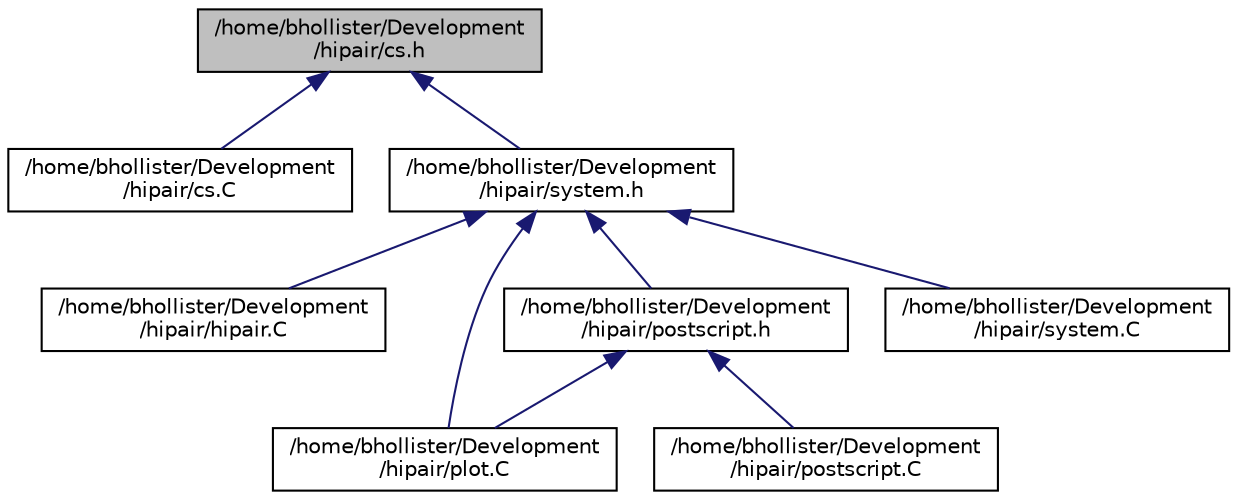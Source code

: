 digraph "/home/bhollister/Development/hipair/cs.h"
{
 // LATEX_PDF_SIZE
  edge [fontname="Helvetica",fontsize="10",labelfontname="Helvetica",labelfontsize="10"];
  node [fontname="Helvetica",fontsize="10",shape=record];
  Node1 [label="/home/bhollister/Development\l/hipair/cs.h",height=0.2,width=0.4,color="black", fillcolor="grey75", style="filled", fontcolor="black",tooltip=" "];
  Node1 -> Node2 [dir="back",color="midnightblue",fontsize="10",style="solid",fontname="Helvetica"];
  Node2 [label="/home/bhollister/Development\l/hipair/cs.C",height=0.2,width=0.4,color="black", fillcolor="white", style="filled",URL="$d6/d39/cs_8_c.html",tooltip=" "];
  Node1 -> Node3 [dir="back",color="midnightblue",fontsize="10",style="solid",fontname="Helvetica"];
  Node3 [label="/home/bhollister/Development\l/hipair/system.h",height=0.2,width=0.4,color="black", fillcolor="white", style="filled",URL="$dc/db2/system_8h.html",tooltip=" "];
  Node3 -> Node4 [dir="back",color="midnightblue",fontsize="10",style="solid",fontname="Helvetica"];
  Node4 [label="/home/bhollister/Development\l/hipair/hipair.C",height=0.2,width=0.4,color="black", fillcolor="white", style="filled",URL="$d5/db2/hipair_8_c.html",tooltip=" "];
  Node3 -> Node5 [dir="back",color="midnightblue",fontsize="10",style="solid",fontname="Helvetica"];
  Node5 [label="/home/bhollister/Development\l/hipair/plot.C",height=0.2,width=0.4,color="black", fillcolor="white", style="filled",URL="$de/dea/plot_8_c.html",tooltip=" "];
  Node3 -> Node6 [dir="back",color="midnightblue",fontsize="10",style="solid",fontname="Helvetica"];
  Node6 [label="/home/bhollister/Development\l/hipair/postscript.h",height=0.2,width=0.4,color="black", fillcolor="white", style="filled",URL="$d3/d95/postscript_8h.html",tooltip=" "];
  Node6 -> Node5 [dir="back",color="midnightblue",fontsize="10",style="solid",fontname="Helvetica"];
  Node6 -> Node7 [dir="back",color="midnightblue",fontsize="10",style="solid",fontname="Helvetica"];
  Node7 [label="/home/bhollister/Development\l/hipair/postscript.C",height=0.2,width=0.4,color="black", fillcolor="white", style="filled",URL="$d9/d4c/postscript_8_c.html",tooltip=" "];
  Node3 -> Node8 [dir="back",color="midnightblue",fontsize="10",style="solid",fontname="Helvetica"];
  Node8 [label="/home/bhollister/Development\l/hipair/system.C",height=0.2,width=0.4,color="black", fillcolor="white", style="filled",URL="$d7/d5f/system_8_c.html",tooltip=" "];
}

